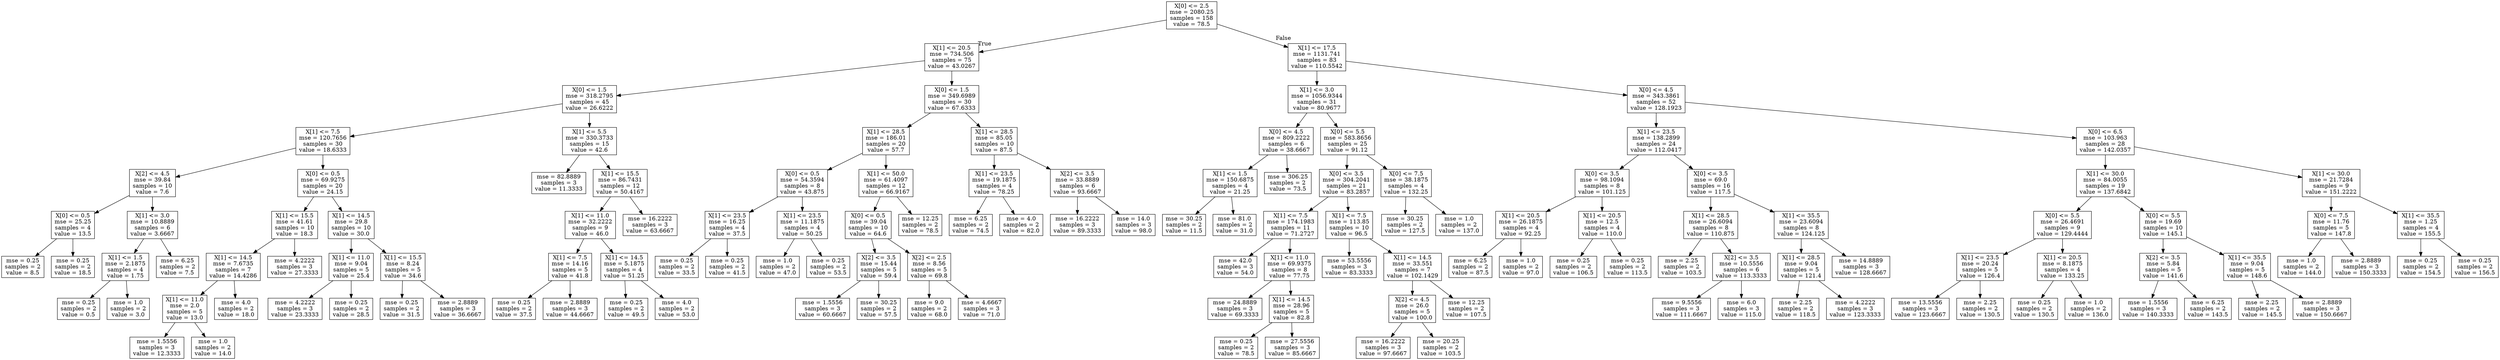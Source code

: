 digraph Tree {
node [shape=box] ;
0 [label="X[0] <= 2.5\nmse = 2080.25\nsamples = 158\nvalue = 78.5"] ;
1 [label="X[1] <= 20.5\nmse = 734.506\nsamples = 75\nvalue = 43.0267"] ;
0 -> 1 [labeldistance=2.5, labelangle=45, headlabel="True"] ;
2 [label="X[0] <= 1.5\nmse = 318.2795\nsamples = 45\nvalue = 26.6222"] ;
1 -> 2 ;
3 [label="X[1] <= 7.5\nmse = 120.7656\nsamples = 30\nvalue = 18.6333"] ;
2 -> 3 ;
4 [label="X[2] <= 4.5\nmse = 39.84\nsamples = 10\nvalue = 7.6"] ;
3 -> 4 ;
5 [label="X[0] <= 0.5\nmse = 25.25\nsamples = 4\nvalue = 13.5"] ;
4 -> 5 ;
6 [label="mse = 0.25\nsamples = 2\nvalue = 8.5"] ;
5 -> 6 ;
7 [label="mse = 0.25\nsamples = 2\nvalue = 18.5"] ;
5 -> 7 ;
8 [label="X[1] <= 3.0\nmse = 10.8889\nsamples = 6\nvalue = 3.6667"] ;
4 -> 8 ;
9 [label="X[1] <= 1.5\nmse = 2.1875\nsamples = 4\nvalue = 1.75"] ;
8 -> 9 ;
10 [label="mse = 0.25\nsamples = 2\nvalue = 0.5"] ;
9 -> 10 ;
11 [label="mse = 1.0\nsamples = 2\nvalue = 3.0"] ;
9 -> 11 ;
12 [label="mse = 6.25\nsamples = 2\nvalue = 7.5"] ;
8 -> 12 ;
13 [label="X[0] <= 0.5\nmse = 69.9275\nsamples = 20\nvalue = 24.15"] ;
3 -> 13 ;
14 [label="X[1] <= 15.5\nmse = 41.61\nsamples = 10\nvalue = 18.3"] ;
13 -> 14 ;
15 [label="X[1] <= 14.5\nmse = 7.6735\nsamples = 7\nvalue = 14.4286"] ;
14 -> 15 ;
16 [label="X[1] <= 11.0\nmse = 2.0\nsamples = 5\nvalue = 13.0"] ;
15 -> 16 ;
17 [label="mse = 1.5556\nsamples = 3\nvalue = 12.3333"] ;
16 -> 17 ;
18 [label="mse = 1.0\nsamples = 2\nvalue = 14.0"] ;
16 -> 18 ;
19 [label="mse = 4.0\nsamples = 2\nvalue = 18.0"] ;
15 -> 19 ;
20 [label="mse = 4.2222\nsamples = 3\nvalue = 27.3333"] ;
14 -> 20 ;
21 [label="X[1] <= 14.5\nmse = 29.8\nsamples = 10\nvalue = 30.0"] ;
13 -> 21 ;
22 [label="X[1] <= 11.0\nmse = 9.04\nsamples = 5\nvalue = 25.4"] ;
21 -> 22 ;
23 [label="mse = 4.2222\nsamples = 3\nvalue = 23.3333"] ;
22 -> 23 ;
24 [label="mse = 0.25\nsamples = 2\nvalue = 28.5"] ;
22 -> 24 ;
25 [label="X[1] <= 15.5\nmse = 8.24\nsamples = 5\nvalue = 34.6"] ;
21 -> 25 ;
26 [label="mse = 0.25\nsamples = 2\nvalue = 31.5"] ;
25 -> 26 ;
27 [label="mse = 2.8889\nsamples = 3\nvalue = 36.6667"] ;
25 -> 27 ;
28 [label="X[1] <= 5.5\nmse = 330.3733\nsamples = 15\nvalue = 42.6"] ;
2 -> 28 ;
29 [label="mse = 82.8889\nsamples = 3\nvalue = 11.3333"] ;
28 -> 29 ;
30 [label="X[1] <= 15.5\nmse = 86.7431\nsamples = 12\nvalue = 50.4167"] ;
28 -> 30 ;
31 [label="X[1] <= 11.0\nmse = 32.2222\nsamples = 9\nvalue = 46.0"] ;
30 -> 31 ;
32 [label="X[1] <= 7.5\nmse = 14.16\nsamples = 5\nvalue = 41.8"] ;
31 -> 32 ;
33 [label="mse = 0.25\nsamples = 2\nvalue = 37.5"] ;
32 -> 33 ;
34 [label="mse = 2.8889\nsamples = 3\nvalue = 44.6667"] ;
32 -> 34 ;
35 [label="X[1] <= 14.5\nmse = 5.1875\nsamples = 4\nvalue = 51.25"] ;
31 -> 35 ;
36 [label="mse = 0.25\nsamples = 2\nvalue = 49.5"] ;
35 -> 36 ;
37 [label="mse = 4.0\nsamples = 2\nvalue = 53.0"] ;
35 -> 37 ;
38 [label="mse = 16.2222\nsamples = 3\nvalue = 63.6667"] ;
30 -> 38 ;
39 [label="X[0] <= 1.5\nmse = 349.6989\nsamples = 30\nvalue = 67.6333"] ;
1 -> 39 ;
40 [label="X[1] <= 28.5\nmse = 186.01\nsamples = 20\nvalue = 57.7"] ;
39 -> 40 ;
41 [label="X[0] <= 0.5\nmse = 54.3594\nsamples = 8\nvalue = 43.875"] ;
40 -> 41 ;
42 [label="X[1] <= 23.5\nmse = 16.25\nsamples = 4\nvalue = 37.5"] ;
41 -> 42 ;
43 [label="mse = 0.25\nsamples = 2\nvalue = 33.5"] ;
42 -> 43 ;
44 [label="mse = 0.25\nsamples = 2\nvalue = 41.5"] ;
42 -> 44 ;
45 [label="X[1] <= 23.5\nmse = 11.1875\nsamples = 4\nvalue = 50.25"] ;
41 -> 45 ;
46 [label="mse = 1.0\nsamples = 2\nvalue = 47.0"] ;
45 -> 46 ;
47 [label="mse = 0.25\nsamples = 2\nvalue = 53.5"] ;
45 -> 47 ;
48 [label="X[1] <= 50.0\nmse = 61.4097\nsamples = 12\nvalue = 66.9167"] ;
40 -> 48 ;
49 [label="X[0] <= 0.5\nmse = 39.04\nsamples = 10\nvalue = 64.6"] ;
48 -> 49 ;
50 [label="X[2] <= 3.5\nmse = 15.44\nsamples = 5\nvalue = 59.4"] ;
49 -> 50 ;
51 [label="mse = 1.5556\nsamples = 3\nvalue = 60.6667"] ;
50 -> 51 ;
52 [label="mse = 30.25\nsamples = 2\nvalue = 57.5"] ;
50 -> 52 ;
53 [label="X[2] <= 2.5\nmse = 8.56\nsamples = 5\nvalue = 69.8"] ;
49 -> 53 ;
54 [label="mse = 9.0\nsamples = 2\nvalue = 68.0"] ;
53 -> 54 ;
55 [label="mse = 4.6667\nsamples = 3\nvalue = 71.0"] ;
53 -> 55 ;
56 [label="mse = 12.25\nsamples = 2\nvalue = 78.5"] ;
48 -> 56 ;
57 [label="X[1] <= 28.5\nmse = 85.05\nsamples = 10\nvalue = 87.5"] ;
39 -> 57 ;
58 [label="X[1] <= 23.5\nmse = 19.1875\nsamples = 4\nvalue = 78.25"] ;
57 -> 58 ;
59 [label="mse = 6.25\nsamples = 2\nvalue = 74.5"] ;
58 -> 59 ;
60 [label="mse = 4.0\nsamples = 2\nvalue = 82.0"] ;
58 -> 60 ;
61 [label="X[2] <= 3.5\nmse = 33.8889\nsamples = 6\nvalue = 93.6667"] ;
57 -> 61 ;
62 [label="mse = 16.2222\nsamples = 3\nvalue = 89.3333"] ;
61 -> 62 ;
63 [label="mse = 14.0\nsamples = 3\nvalue = 98.0"] ;
61 -> 63 ;
64 [label="X[1] <= 17.5\nmse = 1131.741\nsamples = 83\nvalue = 110.5542"] ;
0 -> 64 [labeldistance=2.5, labelangle=-45, headlabel="False"] ;
65 [label="X[1] <= 3.0\nmse = 1056.9344\nsamples = 31\nvalue = 80.9677"] ;
64 -> 65 ;
66 [label="X[0] <= 4.5\nmse = 809.2222\nsamples = 6\nvalue = 38.6667"] ;
65 -> 66 ;
67 [label="X[1] <= 1.5\nmse = 150.6875\nsamples = 4\nvalue = 21.25"] ;
66 -> 67 ;
68 [label="mse = 30.25\nsamples = 2\nvalue = 11.5"] ;
67 -> 68 ;
69 [label="mse = 81.0\nsamples = 2\nvalue = 31.0"] ;
67 -> 69 ;
70 [label="mse = 306.25\nsamples = 2\nvalue = 73.5"] ;
66 -> 70 ;
71 [label="X[0] <= 5.5\nmse = 583.8656\nsamples = 25\nvalue = 91.12"] ;
65 -> 71 ;
72 [label="X[0] <= 3.5\nmse = 304.2041\nsamples = 21\nvalue = 83.2857"] ;
71 -> 72 ;
73 [label="X[1] <= 7.5\nmse = 174.1983\nsamples = 11\nvalue = 71.2727"] ;
72 -> 73 ;
74 [label="mse = 42.0\nsamples = 3\nvalue = 54.0"] ;
73 -> 74 ;
75 [label="X[1] <= 11.0\nmse = 69.9375\nsamples = 8\nvalue = 77.75"] ;
73 -> 75 ;
76 [label="mse = 24.8889\nsamples = 3\nvalue = 69.3333"] ;
75 -> 76 ;
77 [label="X[1] <= 14.5\nmse = 28.96\nsamples = 5\nvalue = 82.8"] ;
75 -> 77 ;
78 [label="mse = 0.25\nsamples = 2\nvalue = 78.5"] ;
77 -> 78 ;
79 [label="mse = 27.5556\nsamples = 3\nvalue = 85.6667"] ;
77 -> 79 ;
80 [label="X[1] <= 7.5\nmse = 113.85\nsamples = 10\nvalue = 96.5"] ;
72 -> 80 ;
81 [label="mse = 53.5556\nsamples = 3\nvalue = 83.3333"] ;
80 -> 81 ;
82 [label="X[1] <= 14.5\nmse = 33.551\nsamples = 7\nvalue = 102.1429"] ;
80 -> 82 ;
83 [label="X[2] <= 4.5\nmse = 26.0\nsamples = 5\nvalue = 100.0"] ;
82 -> 83 ;
84 [label="mse = 16.2222\nsamples = 3\nvalue = 97.6667"] ;
83 -> 84 ;
85 [label="mse = 20.25\nsamples = 2\nvalue = 103.5"] ;
83 -> 85 ;
86 [label="mse = 12.25\nsamples = 2\nvalue = 107.5"] ;
82 -> 86 ;
87 [label="X[0] <= 7.5\nmse = 38.1875\nsamples = 4\nvalue = 132.25"] ;
71 -> 87 ;
88 [label="mse = 30.25\nsamples = 2\nvalue = 127.5"] ;
87 -> 88 ;
89 [label="mse = 1.0\nsamples = 2\nvalue = 137.0"] ;
87 -> 89 ;
90 [label="X[0] <= 4.5\nmse = 343.3861\nsamples = 52\nvalue = 128.1923"] ;
64 -> 90 ;
91 [label="X[1] <= 23.5\nmse = 138.2899\nsamples = 24\nvalue = 112.0417"] ;
90 -> 91 ;
92 [label="X[0] <= 3.5\nmse = 98.1094\nsamples = 8\nvalue = 101.125"] ;
91 -> 92 ;
93 [label="X[1] <= 20.5\nmse = 26.1875\nsamples = 4\nvalue = 92.25"] ;
92 -> 93 ;
94 [label="mse = 6.25\nsamples = 2\nvalue = 87.5"] ;
93 -> 94 ;
95 [label="mse = 1.0\nsamples = 2\nvalue = 97.0"] ;
93 -> 95 ;
96 [label="X[1] <= 20.5\nmse = 12.5\nsamples = 4\nvalue = 110.0"] ;
92 -> 96 ;
97 [label="mse = 0.25\nsamples = 2\nvalue = 106.5"] ;
96 -> 97 ;
98 [label="mse = 0.25\nsamples = 2\nvalue = 113.5"] ;
96 -> 98 ;
99 [label="X[0] <= 3.5\nmse = 69.0\nsamples = 16\nvalue = 117.5"] ;
91 -> 99 ;
100 [label="X[1] <= 28.5\nmse = 26.6094\nsamples = 8\nvalue = 110.875"] ;
99 -> 100 ;
101 [label="mse = 2.25\nsamples = 2\nvalue = 103.5"] ;
100 -> 101 ;
102 [label="X[2] <= 3.5\nmse = 10.5556\nsamples = 6\nvalue = 113.3333"] ;
100 -> 102 ;
103 [label="mse = 9.5556\nsamples = 3\nvalue = 111.6667"] ;
102 -> 103 ;
104 [label="mse = 6.0\nsamples = 3\nvalue = 115.0"] ;
102 -> 104 ;
105 [label="X[1] <= 35.5\nmse = 23.6094\nsamples = 8\nvalue = 124.125"] ;
99 -> 105 ;
106 [label="X[1] <= 28.5\nmse = 9.04\nsamples = 5\nvalue = 121.4"] ;
105 -> 106 ;
107 [label="mse = 2.25\nsamples = 2\nvalue = 118.5"] ;
106 -> 107 ;
108 [label="mse = 4.2222\nsamples = 3\nvalue = 123.3333"] ;
106 -> 108 ;
109 [label="mse = 14.8889\nsamples = 3\nvalue = 128.6667"] ;
105 -> 109 ;
110 [label="X[0] <= 6.5\nmse = 103.963\nsamples = 28\nvalue = 142.0357"] ;
90 -> 110 ;
111 [label="X[1] <= 30.0\nmse = 84.0055\nsamples = 19\nvalue = 137.6842"] ;
110 -> 111 ;
112 [label="X[0] <= 5.5\nmse = 26.4691\nsamples = 9\nvalue = 129.4444"] ;
111 -> 112 ;
113 [label="X[1] <= 23.5\nmse = 20.24\nsamples = 5\nvalue = 126.4"] ;
112 -> 113 ;
114 [label="mse = 13.5556\nsamples = 3\nvalue = 123.6667"] ;
113 -> 114 ;
115 [label="mse = 2.25\nsamples = 2\nvalue = 130.5"] ;
113 -> 115 ;
116 [label="X[1] <= 20.5\nmse = 8.1875\nsamples = 4\nvalue = 133.25"] ;
112 -> 116 ;
117 [label="mse = 0.25\nsamples = 2\nvalue = 130.5"] ;
116 -> 117 ;
118 [label="mse = 1.0\nsamples = 2\nvalue = 136.0"] ;
116 -> 118 ;
119 [label="X[0] <= 5.5\nmse = 19.69\nsamples = 10\nvalue = 145.1"] ;
111 -> 119 ;
120 [label="X[2] <= 3.5\nmse = 5.84\nsamples = 5\nvalue = 141.6"] ;
119 -> 120 ;
121 [label="mse = 1.5556\nsamples = 3\nvalue = 140.3333"] ;
120 -> 121 ;
122 [label="mse = 6.25\nsamples = 2\nvalue = 143.5"] ;
120 -> 122 ;
123 [label="X[1] <= 35.5\nmse = 9.04\nsamples = 5\nvalue = 148.6"] ;
119 -> 123 ;
124 [label="mse = 2.25\nsamples = 2\nvalue = 145.5"] ;
123 -> 124 ;
125 [label="mse = 2.8889\nsamples = 3\nvalue = 150.6667"] ;
123 -> 125 ;
126 [label="X[1] <= 30.0\nmse = 21.7284\nsamples = 9\nvalue = 151.2222"] ;
110 -> 126 ;
127 [label="X[0] <= 7.5\nmse = 11.76\nsamples = 5\nvalue = 147.8"] ;
126 -> 127 ;
128 [label="mse = 1.0\nsamples = 2\nvalue = 144.0"] ;
127 -> 128 ;
129 [label="mse = 2.8889\nsamples = 3\nvalue = 150.3333"] ;
127 -> 129 ;
130 [label="X[1] <= 35.5\nmse = 1.25\nsamples = 4\nvalue = 155.5"] ;
126 -> 130 ;
131 [label="mse = 0.25\nsamples = 2\nvalue = 154.5"] ;
130 -> 131 ;
132 [label="mse = 0.25\nsamples = 2\nvalue = 156.5"] ;
130 -> 132 ;
}